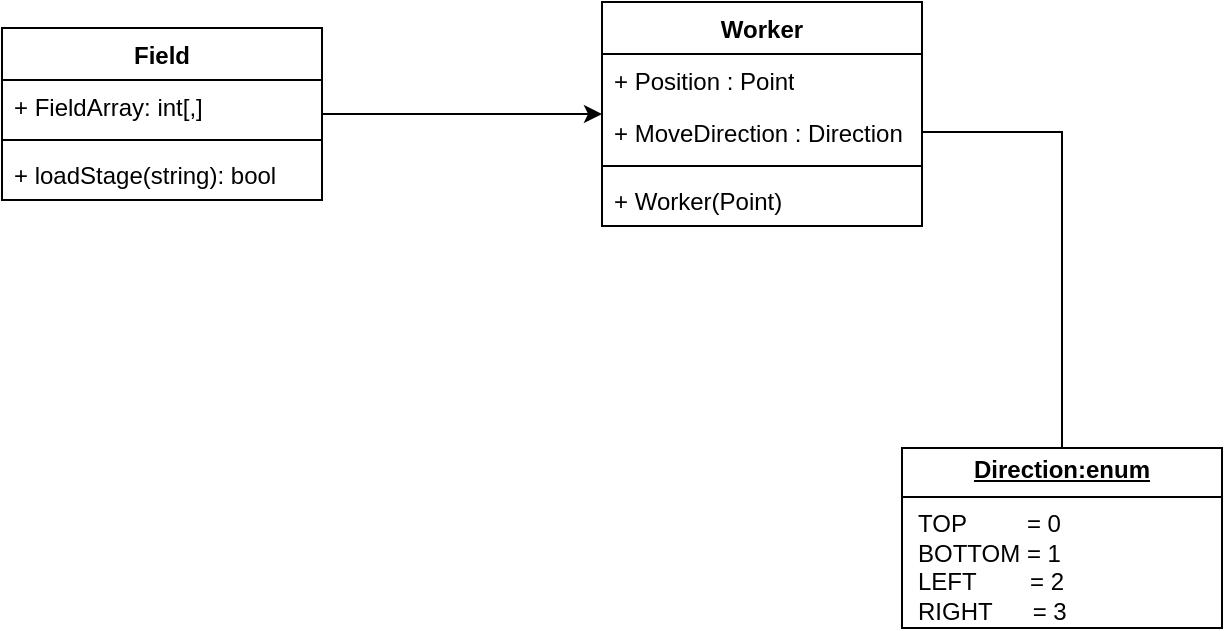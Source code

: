<mxfile version="24.1.0" type="device">
  <diagram id="C5RBs43oDa-KdzZeNtuy" name="Page-1">
    <mxGraphModel dx="1420" dy="822" grid="1" gridSize="10" guides="1" tooltips="1" connect="1" arrows="1" fold="1" page="1" pageScale="1" pageWidth="827" pageHeight="1169" math="0" shadow="0">
      <root>
        <mxCell id="WIyWlLk6GJQsqaUBKTNV-0" />
        <mxCell id="WIyWlLk6GJQsqaUBKTNV-1" parent="WIyWlLk6GJQsqaUBKTNV-0" />
        <mxCell id="YipM2UojEzwcwgoZQLk--20" value="" style="edgeStyle=orthogonalEdgeStyle;rounded=0;orthogonalLoop=1;jettySize=auto;html=1;" edge="1" parent="WIyWlLk6GJQsqaUBKTNV-1" source="YipM2UojEzwcwgoZQLk--11" target="YipM2UojEzwcwgoZQLk--16">
          <mxGeometry relative="1" as="geometry" />
        </mxCell>
        <mxCell id="YipM2UojEzwcwgoZQLk--11" value="Field" style="swimlane;fontStyle=1;align=center;verticalAlign=top;childLayout=stackLayout;horizontal=1;startSize=26;horizontalStack=0;resizeParent=1;resizeParentMax=0;resizeLast=0;collapsible=1;marginBottom=0;whiteSpace=wrap;html=1;" vertex="1" parent="WIyWlLk6GJQsqaUBKTNV-1">
          <mxGeometry x="160" y="90" width="160" height="86" as="geometry" />
        </mxCell>
        <mxCell id="YipM2UojEzwcwgoZQLk--12" value="+ FieldArray: int[,]" style="text;strokeColor=none;fillColor=none;align=left;verticalAlign=top;spacingLeft=4;spacingRight=4;overflow=hidden;rotatable=0;points=[[0,0.5],[1,0.5]];portConstraint=eastwest;whiteSpace=wrap;html=1;" vertex="1" parent="YipM2UojEzwcwgoZQLk--11">
          <mxGeometry y="26" width="160" height="26" as="geometry" />
        </mxCell>
        <mxCell id="YipM2UojEzwcwgoZQLk--13" value="" style="line;strokeWidth=1;fillColor=none;align=left;verticalAlign=middle;spacingTop=-1;spacingLeft=3;spacingRight=3;rotatable=0;labelPosition=right;points=[];portConstraint=eastwest;strokeColor=inherit;" vertex="1" parent="YipM2UojEzwcwgoZQLk--11">
          <mxGeometry y="52" width="160" height="8" as="geometry" />
        </mxCell>
        <mxCell id="YipM2UojEzwcwgoZQLk--14" value="+ loadStage(string): bool" style="text;strokeColor=none;fillColor=none;align=left;verticalAlign=top;spacingLeft=4;spacingRight=4;overflow=hidden;rotatable=0;points=[[0,0.5],[1,0.5]];portConstraint=eastwest;whiteSpace=wrap;html=1;" vertex="1" parent="YipM2UojEzwcwgoZQLk--11">
          <mxGeometry y="60" width="160" height="26" as="geometry" />
        </mxCell>
        <mxCell id="YipM2UojEzwcwgoZQLk--16" value="Worker" style="swimlane;fontStyle=1;align=center;verticalAlign=top;childLayout=stackLayout;horizontal=1;startSize=26;horizontalStack=0;resizeParent=1;resizeParentMax=0;resizeLast=0;collapsible=1;marginBottom=0;whiteSpace=wrap;html=1;" vertex="1" parent="WIyWlLk6GJQsqaUBKTNV-1">
          <mxGeometry x="460" y="77" width="160" height="112" as="geometry" />
        </mxCell>
        <mxCell id="YipM2UojEzwcwgoZQLk--5" value="+ Position : Point" style="text;strokeColor=none;fillColor=none;align=left;verticalAlign=top;spacingLeft=4;spacingRight=4;overflow=hidden;rotatable=0;points=[[0,0.5],[1,0.5]];portConstraint=eastwest;whiteSpace=wrap;html=1;" vertex="1" parent="YipM2UojEzwcwgoZQLk--16">
          <mxGeometry y="26" width="160" height="26" as="geometry" />
        </mxCell>
        <mxCell id="YipM2UojEzwcwgoZQLk--10" value="+ MoveDirection : Direction" style="text;strokeColor=none;fillColor=none;align=left;verticalAlign=top;spacingLeft=4;spacingRight=4;overflow=hidden;rotatable=0;points=[[0,0.5],[1,0.5]];portConstraint=eastwest;whiteSpace=wrap;html=1;" vertex="1" parent="YipM2UojEzwcwgoZQLk--16">
          <mxGeometry y="52" width="160" height="26" as="geometry" />
        </mxCell>
        <mxCell id="YipM2UojEzwcwgoZQLk--18" value="" style="line;strokeWidth=1;fillColor=none;align=left;verticalAlign=middle;spacingTop=-1;spacingLeft=3;spacingRight=3;rotatable=0;labelPosition=right;points=[];portConstraint=eastwest;strokeColor=inherit;" vertex="1" parent="YipM2UojEzwcwgoZQLk--16">
          <mxGeometry y="78" width="160" height="8" as="geometry" />
        </mxCell>
        <mxCell id="YipM2UojEzwcwgoZQLk--7" value="+ Worker(Point)" style="text;strokeColor=none;fillColor=none;align=left;verticalAlign=top;spacingLeft=4;spacingRight=4;overflow=hidden;rotatable=0;points=[[0,0.5],[1,0.5]];portConstraint=eastwest;whiteSpace=wrap;html=1;" vertex="1" parent="YipM2UojEzwcwgoZQLk--16">
          <mxGeometry y="86" width="160" height="26" as="geometry" />
        </mxCell>
        <mxCell id="YipM2UojEzwcwgoZQLk--22" value="&lt;p style=&quot;margin:0px;margin-top:4px;text-align:center;text-decoration:underline;&quot;&gt;&lt;b&gt;Direction:enum&lt;/b&gt;&lt;/p&gt;&lt;hr size=&quot;1&quot; style=&quot;border-style:solid;&quot;&gt;&lt;p style=&quot;margin:0px;margin-left:8px;&quot;&gt;TOP&amp;nbsp; &amp;nbsp; &amp;nbsp; &amp;nbsp; &amp;nbsp;= 0&lt;br&gt;BOTTOM = 1&lt;/p&gt;&lt;p style=&quot;margin:0px;margin-left:8px;&quot;&gt;LEFT&amp;nbsp; &amp;nbsp; &amp;nbsp; &amp;nbsp; = 2&lt;/p&gt;&lt;p style=&quot;margin:0px;margin-left:8px;&quot;&gt;RIGHT&amp;nbsp; &amp;nbsp; &amp;nbsp; = 3&lt;/p&gt;" style="verticalAlign=top;align=left;overflow=fill;html=1;whiteSpace=wrap;" vertex="1" parent="WIyWlLk6GJQsqaUBKTNV-1">
          <mxGeometry x="610" y="300" width="160" height="90" as="geometry" />
        </mxCell>
        <mxCell id="YipM2UojEzwcwgoZQLk--23" style="edgeStyle=orthogonalEdgeStyle;rounded=0;orthogonalLoop=1;jettySize=auto;html=1;exitX=1;exitY=0.5;exitDx=0;exitDy=0;entryX=0.5;entryY=0;entryDx=0;entryDy=0;endArrow=none;endFill=0;" edge="1" parent="WIyWlLk6GJQsqaUBKTNV-1" source="YipM2UojEzwcwgoZQLk--10" target="YipM2UojEzwcwgoZQLk--22">
          <mxGeometry relative="1" as="geometry" />
        </mxCell>
      </root>
    </mxGraphModel>
  </diagram>
</mxfile>
